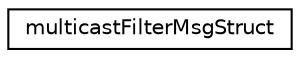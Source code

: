 digraph "Graphical Class Hierarchy"
{
  edge [fontname="Helvetica",fontsize="10",labelfontname="Helvetica",labelfontsize="10"];
  node [fontname="Helvetica",fontsize="10",shape=record];
  rankdir="LR";
  Node1 [label="multicastFilterMsgStruct",height=0.2,width=0.4,color="black", fillcolor="white", style="filled",URL="$structmulticast_filter_msg_struct.html"];
}
